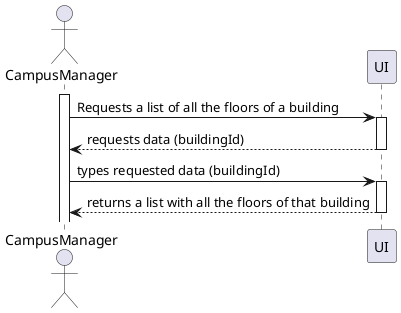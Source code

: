 @startuml
Actor CampusManager
activate CampusManager

CampusManager -> UI : Requests a list of all the floors of a building
activate UI
UI --> CampusManager : requests data (buildingId)
deactivate UI
CampusManager -> UI : types requested data (buildingId)
activate UI
UI --> CampusManager : returns a list with all the floors of that building
deactivate UI

@enduml